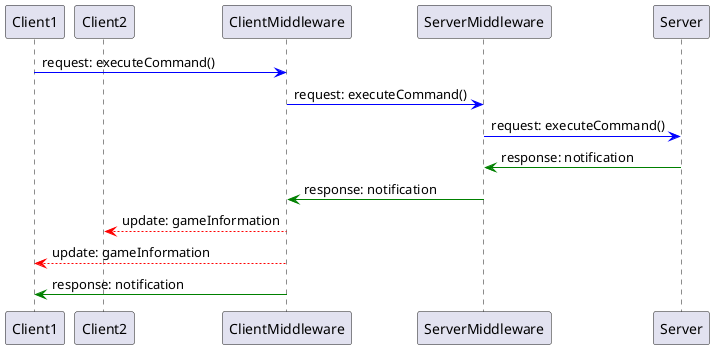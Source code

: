 @startuml
participant Client1 as 1
participant Client2 as 2
participant ClientMiddleware as 3
participant ServerMiddleware as 4
participant Server as 5
1 -[#blue]> 3 : request: executeCommand()
3 -[#blue]> 4 : request: executeCommand()
4 -[#blue]> 5 : request: executeCommand()
5 -[#green]> 4 : response: notification
4 -[#green]> 3 : response: notification
3 -[#red]-> 2 : update: gameInformation
3 -[#red]-> 1 : update: gameInformation
3 -[#green]> 1 : response: notification
@enduml